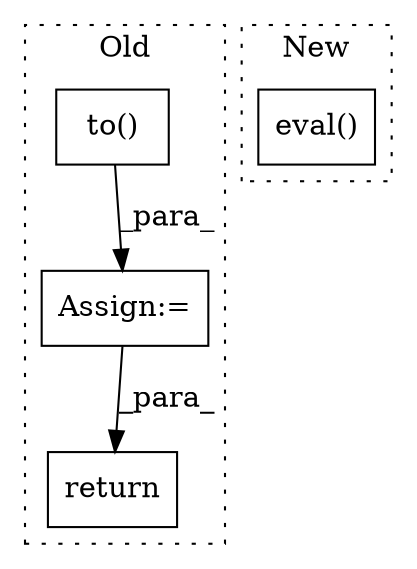 digraph G {
subgraph cluster0 {
1 [label="return" a="93" s="6631" l="7" shape="box"];
3 [label="Assign:=" a="68" s="6597" l="3" shape="box"];
4 [label="to()" a="75" s="6424,6492" l="38,1" shape="box"];
label = "Old";
style="dotted";
}
subgraph cluster1 {
2 [label="eval()" a="75" s="6120" l="18" shape="box"];
label = "New";
style="dotted";
}
3 -> 1 [label="_para_"];
4 -> 3 [label="_para_"];
}